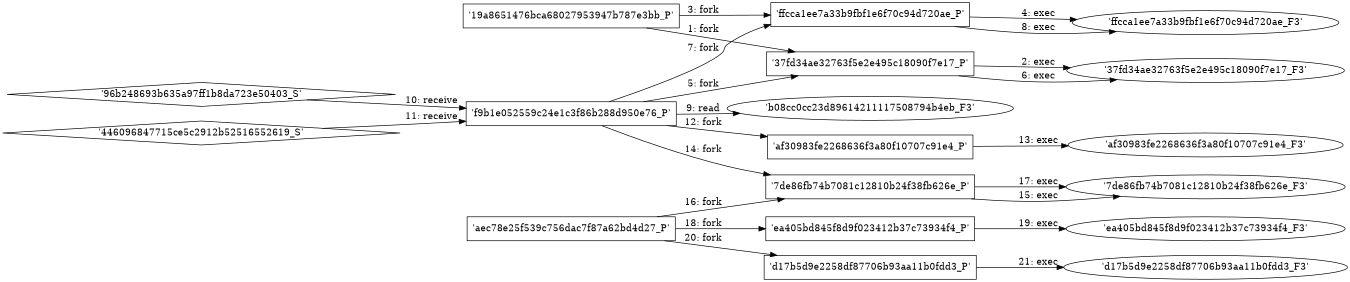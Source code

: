 digraph "D:\Learning\Paper\apt\基于CTI的攻击预警\Dataset\攻击图\ASGfromALLCTI\Threat Source newsletter (Aug. 5, 2021).dot" {
rankdir="LR"
size="9"
fixedsize="false"
splines="true"
nodesep=0.3
ranksep=0
fontsize=10
overlap="scalexy"
engine= "neato"
	"'19a8651476bca68027953947b787e3bb_P'" [node_type=Process shape=box]
	"'37fd34ae32763f5e2e495c18090f7e17_P'" [node_type=Process shape=box]
	"'19a8651476bca68027953947b787e3bb_P'" -> "'37fd34ae32763f5e2e495c18090f7e17_P'" [label="1: fork"]
	"'37fd34ae32763f5e2e495c18090f7e17_P'" [node_type=Process shape=box]
	"'37fd34ae32763f5e2e495c18090f7e17_F3'" [node_type=File shape=ellipse]
	"'37fd34ae32763f5e2e495c18090f7e17_P'" -> "'37fd34ae32763f5e2e495c18090f7e17_F3'" [label="2: exec"]
	"'19a8651476bca68027953947b787e3bb_P'" [node_type=Process shape=box]
	"'ffcca1ee7a33b9fbf1e6f70c94d720ae_P'" [node_type=Process shape=box]
	"'19a8651476bca68027953947b787e3bb_P'" -> "'ffcca1ee7a33b9fbf1e6f70c94d720ae_P'" [label="3: fork"]
	"'ffcca1ee7a33b9fbf1e6f70c94d720ae_P'" [node_type=Process shape=box]
	"'ffcca1ee7a33b9fbf1e6f70c94d720ae_F3'" [node_type=File shape=ellipse]
	"'ffcca1ee7a33b9fbf1e6f70c94d720ae_P'" -> "'ffcca1ee7a33b9fbf1e6f70c94d720ae_F3'" [label="4: exec"]
	"'f9b1e052559c24e1c3f86b288d950e76_P'" [node_type=Process shape=box]
	"'37fd34ae32763f5e2e495c18090f7e17_P'" [node_type=Process shape=box]
	"'f9b1e052559c24e1c3f86b288d950e76_P'" -> "'37fd34ae32763f5e2e495c18090f7e17_P'" [label="5: fork"]
	"'37fd34ae32763f5e2e495c18090f7e17_P'" [node_type=Process shape=box]
	"'37fd34ae32763f5e2e495c18090f7e17_F3'" [node_type=File shape=ellipse]
	"'37fd34ae32763f5e2e495c18090f7e17_P'" -> "'37fd34ae32763f5e2e495c18090f7e17_F3'" [label="6: exec"]
	"'f9b1e052559c24e1c3f86b288d950e76_P'" [node_type=Process shape=box]
	"'ffcca1ee7a33b9fbf1e6f70c94d720ae_P'" [node_type=Process shape=box]
	"'f9b1e052559c24e1c3f86b288d950e76_P'" -> "'ffcca1ee7a33b9fbf1e6f70c94d720ae_P'" [label="7: fork"]
	"'ffcca1ee7a33b9fbf1e6f70c94d720ae_P'" [node_type=Process shape=box]
	"'ffcca1ee7a33b9fbf1e6f70c94d720ae_F3'" [node_type=File shape=ellipse]
	"'ffcca1ee7a33b9fbf1e6f70c94d720ae_P'" -> "'ffcca1ee7a33b9fbf1e6f70c94d720ae_F3'" [label="8: exec"]
	"'b08cc0cc23d89614211117508794b4eb_F3'" [node_type=file shape=ellipse]
	"'f9b1e052559c24e1c3f86b288d950e76_P'" [node_type=Process shape=box]
	"'f9b1e052559c24e1c3f86b288d950e76_P'" -> "'b08cc0cc23d89614211117508794b4eb_F3'" [label="9: read"]
	"'f9b1e052559c24e1c3f86b288d950e76_P'" [node_type=Process shape=box]
	"'96b248693b635a97ff1b8da723e50403_S'" [node_type=Socket shape=diamond]
	"'96b248693b635a97ff1b8da723e50403_S'" -> "'f9b1e052559c24e1c3f86b288d950e76_P'" [label="10: receive"]
	"'f9b1e052559c24e1c3f86b288d950e76_P'" [node_type=Process shape=box]
	"'446096847715ce5c2912b52516552619_S'" [node_type=Socket shape=diamond]
	"'446096847715ce5c2912b52516552619_S'" -> "'f9b1e052559c24e1c3f86b288d950e76_P'" [label="11: receive"]
	"'f9b1e052559c24e1c3f86b288d950e76_P'" [node_type=Process shape=box]
	"'af30983fe2268636f3a80f10707c91e4_P'" [node_type=Process shape=box]
	"'f9b1e052559c24e1c3f86b288d950e76_P'" -> "'af30983fe2268636f3a80f10707c91e4_P'" [label="12: fork"]
	"'af30983fe2268636f3a80f10707c91e4_P'" [node_type=Process shape=box]
	"'af30983fe2268636f3a80f10707c91e4_F3'" [node_type=File shape=ellipse]
	"'af30983fe2268636f3a80f10707c91e4_P'" -> "'af30983fe2268636f3a80f10707c91e4_F3'" [label="13: exec"]
	"'f9b1e052559c24e1c3f86b288d950e76_P'" [node_type=Process shape=box]
	"'7de86fb74b7081c12810b24f38fb626e_P'" [node_type=Process shape=box]
	"'f9b1e052559c24e1c3f86b288d950e76_P'" -> "'7de86fb74b7081c12810b24f38fb626e_P'" [label="14: fork"]
	"'7de86fb74b7081c12810b24f38fb626e_P'" [node_type=Process shape=box]
	"'7de86fb74b7081c12810b24f38fb626e_F3'" [node_type=File shape=ellipse]
	"'7de86fb74b7081c12810b24f38fb626e_P'" -> "'7de86fb74b7081c12810b24f38fb626e_F3'" [label="15: exec"]
	"'aec78e25f539c756dac7f87a62bd4d27_P'" [node_type=Process shape=box]
	"'7de86fb74b7081c12810b24f38fb626e_P'" [node_type=Process shape=box]
	"'aec78e25f539c756dac7f87a62bd4d27_P'" -> "'7de86fb74b7081c12810b24f38fb626e_P'" [label="16: fork"]
	"'7de86fb74b7081c12810b24f38fb626e_P'" [node_type=Process shape=box]
	"'7de86fb74b7081c12810b24f38fb626e_F3'" [node_type=File shape=ellipse]
	"'7de86fb74b7081c12810b24f38fb626e_P'" -> "'7de86fb74b7081c12810b24f38fb626e_F3'" [label="17: exec"]
	"'aec78e25f539c756dac7f87a62bd4d27_P'" [node_type=Process shape=box]
	"'ea405bd845f8d9f023412b37c73934f4_P'" [node_type=Process shape=box]
	"'aec78e25f539c756dac7f87a62bd4d27_P'" -> "'ea405bd845f8d9f023412b37c73934f4_P'" [label="18: fork"]
	"'ea405bd845f8d9f023412b37c73934f4_P'" [node_type=Process shape=box]
	"'ea405bd845f8d9f023412b37c73934f4_F3'" [node_type=File shape=ellipse]
	"'ea405bd845f8d9f023412b37c73934f4_P'" -> "'ea405bd845f8d9f023412b37c73934f4_F3'" [label="19: exec"]
	"'aec78e25f539c756dac7f87a62bd4d27_P'" [node_type=Process shape=box]
	"'d17b5d9e2258df87706b93aa11b0fdd3_P'" [node_type=Process shape=box]
	"'aec78e25f539c756dac7f87a62bd4d27_P'" -> "'d17b5d9e2258df87706b93aa11b0fdd3_P'" [label="20: fork"]
	"'d17b5d9e2258df87706b93aa11b0fdd3_P'" [node_type=Process shape=box]
	"'d17b5d9e2258df87706b93aa11b0fdd3_F3'" [node_type=File shape=ellipse]
	"'d17b5d9e2258df87706b93aa11b0fdd3_P'" -> "'d17b5d9e2258df87706b93aa11b0fdd3_F3'" [label="21: exec"]
}

